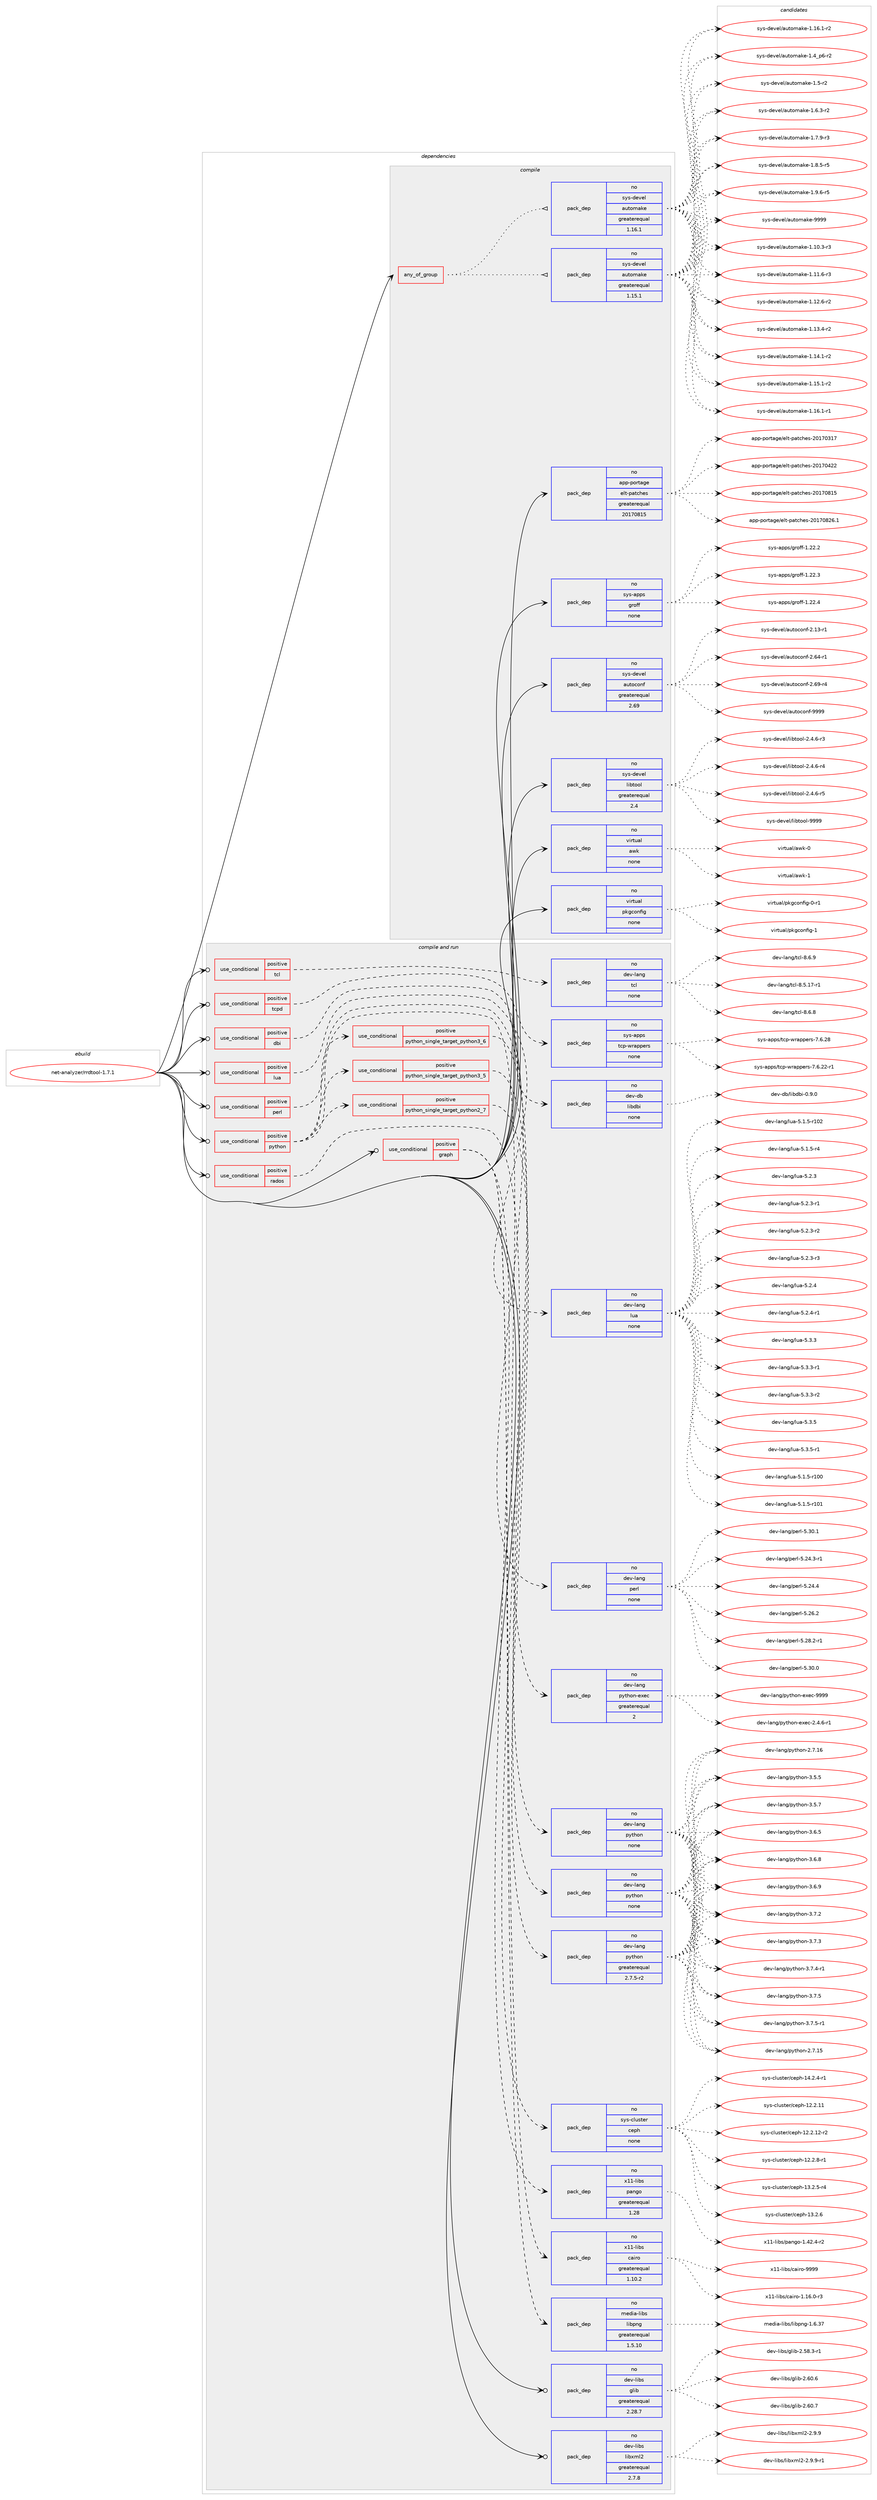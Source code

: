 digraph prolog {

# *************
# Graph options
# *************

newrank=true;
concentrate=true;
compound=true;
graph [rankdir=LR,fontname=Helvetica,fontsize=10,ranksep=1.5];#, ranksep=2.5, nodesep=0.2];
edge  [arrowhead=vee];
node  [fontname=Helvetica,fontsize=10];

# **********
# The ebuild
# **********

subgraph cluster_leftcol {
color=gray;
rank=same;
label=<<i>ebuild</i>>;
id [label="net-analyzer/rrdtool-1.7.1", color=red, width=4, href="../net-analyzer/rrdtool-1.7.1.svg"];
}

# ****************
# The dependencies
# ****************

subgraph cluster_midcol {
color=gray;
label=<<i>dependencies</i>>;
subgraph cluster_compile {
fillcolor="#eeeeee";
style=filled;
label=<<i>compile</i>>;
subgraph any13802 {
dependency815616 [label=<<TABLE BORDER="0" CELLBORDER="1" CELLSPACING="0" CELLPADDING="4"><TR><TD CELLPADDING="10">any_of_group</TD></TR></TABLE>>, shape=none, color=red];subgraph pack602924 {
dependency815617 [label=<<TABLE BORDER="0" CELLBORDER="1" CELLSPACING="0" CELLPADDING="4" WIDTH="220"><TR><TD ROWSPAN="6" CELLPADDING="30">pack_dep</TD></TR><TR><TD WIDTH="110">no</TD></TR><TR><TD>sys-devel</TD></TR><TR><TD>automake</TD></TR><TR><TD>greaterequal</TD></TR><TR><TD>1.16.1</TD></TR></TABLE>>, shape=none, color=blue];
}
dependency815616:e -> dependency815617:w [weight=20,style="dotted",arrowhead="oinv"];
subgraph pack602925 {
dependency815618 [label=<<TABLE BORDER="0" CELLBORDER="1" CELLSPACING="0" CELLPADDING="4" WIDTH="220"><TR><TD ROWSPAN="6" CELLPADDING="30">pack_dep</TD></TR><TR><TD WIDTH="110">no</TD></TR><TR><TD>sys-devel</TD></TR><TR><TD>automake</TD></TR><TR><TD>greaterequal</TD></TR><TR><TD>1.15.1</TD></TR></TABLE>>, shape=none, color=blue];
}
dependency815616:e -> dependency815618:w [weight=20,style="dotted",arrowhead="oinv"];
}
id:e -> dependency815616:w [weight=20,style="solid",arrowhead="vee"];
subgraph pack602926 {
dependency815619 [label=<<TABLE BORDER="0" CELLBORDER="1" CELLSPACING="0" CELLPADDING="4" WIDTH="220"><TR><TD ROWSPAN="6" CELLPADDING="30">pack_dep</TD></TR><TR><TD WIDTH="110">no</TD></TR><TR><TD>app-portage</TD></TR><TR><TD>elt-patches</TD></TR><TR><TD>greaterequal</TD></TR><TR><TD>20170815</TD></TR></TABLE>>, shape=none, color=blue];
}
id:e -> dependency815619:w [weight=20,style="solid",arrowhead="vee"];
subgraph pack602927 {
dependency815620 [label=<<TABLE BORDER="0" CELLBORDER="1" CELLSPACING="0" CELLPADDING="4" WIDTH="220"><TR><TD ROWSPAN="6" CELLPADDING="30">pack_dep</TD></TR><TR><TD WIDTH="110">no</TD></TR><TR><TD>sys-apps</TD></TR><TR><TD>groff</TD></TR><TR><TD>none</TD></TR><TR><TD></TD></TR></TABLE>>, shape=none, color=blue];
}
id:e -> dependency815620:w [weight=20,style="solid",arrowhead="vee"];
subgraph pack602928 {
dependency815621 [label=<<TABLE BORDER="0" CELLBORDER="1" CELLSPACING="0" CELLPADDING="4" WIDTH="220"><TR><TD ROWSPAN="6" CELLPADDING="30">pack_dep</TD></TR><TR><TD WIDTH="110">no</TD></TR><TR><TD>sys-devel</TD></TR><TR><TD>autoconf</TD></TR><TR><TD>greaterequal</TD></TR><TR><TD>2.69</TD></TR></TABLE>>, shape=none, color=blue];
}
id:e -> dependency815621:w [weight=20,style="solid",arrowhead="vee"];
subgraph pack602929 {
dependency815622 [label=<<TABLE BORDER="0" CELLBORDER="1" CELLSPACING="0" CELLPADDING="4" WIDTH="220"><TR><TD ROWSPAN="6" CELLPADDING="30">pack_dep</TD></TR><TR><TD WIDTH="110">no</TD></TR><TR><TD>sys-devel</TD></TR><TR><TD>libtool</TD></TR><TR><TD>greaterequal</TD></TR><TR><TD>2.4</TD></TR></TABLE>>, shape=none, color=blue];
}
id:e -> dependency815622:w [weight=20,style="solid",arrowhead="vee"];
subgraph pack602930 {
dependency815623 [label=<<TABLE BORDER="0" CELLBORDER="1" CELLSPACING="0" CELLPADDING="4" WIDTH="220"><TR><TD ROWSPAN="6" CELLPADDING="30">pack_dep</TD></TR><TR><TD WIDTH="110">no</TD></TR><TR><TD>virtual</TD></TR><TR><TD>awk</TD></TR><TR><TD>none</TD></TR><TR><TD></TD></TR></TABLE>>, shape=none, color=blue];
}
id:e -> dependency815623:w [weight=20,style="solid",arrowhead="vee"];
subgraph pack602931 {
dependency815624 [label=<<TABLE BORDER="0" CELLBORDER="1" CELLSPACING="0" CELLPADDING="4" WIDTH="220"><TR><TD ROWSPAN="6" CELLPADDING="30">pack_dep</TD></TR><TR><TD WIDTH="110">no</TD></TR><TR><TD>virtual</TD></TR><TR><TD>pkgconfig</TD></TR><TR><TD>none</TD></TR><TR><TD></TD></TR></TABLE>>, shape=none, color=blue];
}
id:e -> dependency815624:w [weight=20,style="solid",arrowhead="vee"];
}
subgraph cluster_compileandrun {
fillcolor="#eeeeee";
style=filled;
label=<<i>compile and run</i>>;
subgraph cond198440 {
dependency815625 [label=<<TABLE BORDER="0" CELLBORDER="1" CELLSPACING="0" CELLPADDING="4"><TR><TD ROWSPAN="3" CELLPADDING="10">use_conditional</TD></TR><TR><TD>positive</TD></TR><TR><TD>dbi</TD></TR></TABLE>>, shape=none, color=red];
subgraph pack602932 {
dependency815626 [label=<<TABLE BORDER="0" CELLBORDER="1" CELLSPACING="0" CELLPADDING="4" WIDTH="220"><TR><TD ROWSPAN="6" CELLPADDING="30">pack_dep</TD></TR><TR><TD WIDTH="110">no</TD></TR><TR><TD>dev-db</TD></TR><TR><TD>libdbi</TD></TR><TR><TD>none</TD></TR><TR><TD></TD></TR></TABLE>>, shape=none, color=blue];
}
dependency815625:e -> dependency815626:w [weight=20,style="dashed",arrowhead="vee"];
}
id:e -> dependency815625:w [weight=20,style="solid",arrowhead="odotvee"];
subgraph cond198441 {
dependency815627 [label=<<TABLE BORDER="0" CELLBORDER="1" CELLSPACING="0" CELLPADDING="4"><TR><TD ROWSPAN="3" CELLPADDING="10">use_conditional</TD></TR><TR><TD>positive</TD></TR><TR><TD>graph</TD></TR></TABLE>>, shape=none, color=red];
subgraph pack602933 {
dependency815628 [label=<<TABLE BORDER="0" CELLBORDER="1" CELLSPACING="0" CELLPADDING="4" WIDTH="220"><TR><TD ROWSPAN="6" CELLPADDING="30">pack_dep</TD></TR><TR><TD WIDTH="110">no</TD></TR><TR><TD>media-libs</TD></TR><TR><TD>libpng</TD></TR><TR><TD>greaterequal</TD></TR><TR><TD>1.5.10</TD></TR></TABLE>>, shape=none, color=blue];
}
dependency815627:e -> dependency815628:w [weight=20,style="dashed",arrowhead="vee"];
subgraph pack602934 {
dependency815629 [label=<<TABLE BORDER="0" CELLBORDER="1" CELLSPACING="0" CELLPADDING="4" WIDTH="220"><TR><TD ROWSPAN="6" CELLPADDING="30">pack_dep</TD></TR><TR><TD WIDTH="110">no</TD></TR><TR><TD>x11-libs</TD></TR><TR><TD>cairo</TD></TR><TR><TD>greaterequal</TD></TR><TR><TD>1.10.2</TD></TR></TABLE>>, shape=none, color=blue];
}
dependency815627:e -> dependency815629:w [weight=20,style="dashed",arrowhead="vee"];
subgraph pack602935 {
dependency815630 [label=<<TABLE BORDER="0" CELLBORDER="1" CELLSPACING="0" CELLPADDING="4" WIDTH="220"><TR><TD ROWSPAN="6" CELLPADDING="30">pack_dep</TD></TR><TR><TD WIDTH="110">no</TD></TR><TR><TD>x11-libs</TD></TR><TR><TD>pango</TD></TR><TR><TD>greaterequal</TD></TR><TR><TD>1.28</TD></TR></TABLE>>, shape=none, color=blue];
}
dependency815627:e -> dependency815630:w [weight=20,style="dashed",arrowhead="vee"];
}
id:e -> dependency815627:w [weight=20,style="solid",arrowhead="odotvee"];
subgraph cond198442 {
dependency815631 [label=<<TABLE BORDER="0" CELLBORDER="1" CELLSPACING="0" CELLPADDING="4"><TR><TD ROWSPAN="3" CELLPADDING="10">use_conditional</TD></TR><TR><TD>positive</TD></TR><TR><TD>lua</TD></TR></TABLE>>, shape=none, color=red];
subgraph pack602936 {
dependency815632 [label=<<TABLE BORDER="0" CELLBORDER="1" CELLSPACING="0" CELLPADDING="4" WIDTH="220"><TR><TD ROWSPAN="6" CELLPADDING="30">pack_dep</TD></TR><TR><TD WIDTH="110">no</TD></TR><TR><TD>dev-lang</TD></TR><TR><TD>lua</TD></TR><TR><TD>none</TD></TR><TR><TD></TD></TR></TABLE>>, shape=none, color=blue];
}
dependency815631:e -> dependency815632:w [weight=20,style="dashed",arrowhead="vee"];
}
id:e -> dependency815631:w [weight=20,style="solid",arrowhead="odotvee"];
subgraph cond198443 {
dependency815633 [label=<<TABLE BORDER="0" CELLBORDER="1" CELLSPACING="0" CELLPADDING="4"><TR><TD ROWSPAN="3" CELLPADDING="10">use_conditional</TD></TR><TR><TD>positive</TD></TR><TR><TD>perl</TD></TR></TABLE>>, shape=none, color=red];
subgraph pack602937 {
dependency815634 [label=<<TABLE BORDER="0" CELLBORDER="1" CELLSPACING="0" CELLPADDING="4" WIDTH="220"><TR><TD ROWSPAN="6" CELLPADDING="30">pack_dep</TD></TR><TR><TD WIDTH="110">no</TD></TR><TR><TD>dev-lang</TD></TR><TR><TD>perl</TD></TR><TR><TD>none</TD></TR><TR><TD></TD></TR></TABLE>>, shape=none, color=blue];
}
dependency815633:e -> dependency815634:w [weight=20,style="dashed",arrowhead="vee"];
}
id:e -> dependency815633:w [weight=20,style="solid",arrowhead="odotvee"];
subgraph cond198444 {
dependency815635 [label=<<TABLE BORDER="0" CELLBORDER="1" CELLSPACING="0" CELLPADDING="4"><TR><TD ROWSPAN="3" CELLPADDING="10">use_conditional</TD></TR><TR><TD>positive</TD></TR><TR><TD>python</TD></TR></TABLE>>, shape=none, color=red];
subgraph cond198445 {
dependency815636 [label=<<TABLE BORDER="0" CELLBORDER="1" CELLSPACING="0" CELLPADDING="4"><TR><TD ROWSPAN="3" CELLPADDING="10">use_conditional</TD></TR><TR><TD>positive</TD></TR><TR><TD>python_single_target_python2_7</TD></TR></TABLE>>, shape=none, color=red];
subgraph pack602938 {
dependency815637 [label=<<TABLE BORDER="0" CELLBORDER="1" CELLSPACING="0" CELLPADDING="4" WIDTH="220"><TR><TD ROWSPAN="6" CELLPADDING="30">pack_dep</TD></TR><TR><TD WIDTH="110">no</TD></TR><TR><TD>dev-lang</TD></TR><TR><TD>python</TD></TR><TR><TD>greaterequal</TD></TR><TR><TD>2.7.5-r2</TD></TR></TABLE>>, shape=none, color=blue];
}
dependency815636:e -> dependency815637:w [weight=20,style="dashed",arrowhead="vee"];
}
dependency815635:e -> dependency815636:w [weight=20,style="dashed",arrowhead="vee"];
subgraph cond198446 {
dependency815638 [label=<<TABLE BORDER="0" CELLBORDER="1" CELLSPACING="0" CELLPADDING="4"><TR><TD ROWSPAN="3" CELLPADDING="10">use_conditional</TD></TR><TR><TD>positive</TD></TR><TR><TD>python_single_target_python3_5</TD></TR></TABLE>>, shape=none, color=red];
subgraph pack602939 {
dependency815639 [label=<<TABLE BORDER="0" CELLBORDER="1" CELLSPACING="0" CELLPADDING="4" WIDTH="220"><TR><TD ROWSPAN="6" CELLPADDING="30">pack_dep</TD></TR><TR><TD WIDTH="110">no</TD></TR><TR><TD>dev-lang</TD></TR><TR><TD>python</TD></TR><TR><TD>none</TD></TR><TR><TD></TD></TR></TABLE>>, shape=none, color=blue];
}
dependency815638:e -> dependency815639:w [weight=20,style="dashed",arrowhead="vee"];
}
dependency815635:e -> dependency815638:w [weight=20,style="dashed",arrowhead="vee"];
subgraph cond198447 {
dependency815640 [label=<<TABLE BORDER="0" CELLBORDER="1" CELLSPACING="0" CELLPADDING="4"><TR><TD ROWSPAN="3" CELLPADDING="10">use_conditional</TD></TR><TR><TD>positive</TD></TR><TR><TD>python_single_target_python3_6</TD></TR></TABLE>>, shape=none, color=red];
subgraph pack602940 {
dependency815641 [label=<<TABLE BORDER="0" CELLBORDER="1" CELLSPACING="0" CELLPADDING="4" WIDTH="220"><TR><TD ROWSPAN="6" CELLPADDING="30">pack_dep</TD></TR><TR><TD WIDTH="110">no</TD></TR><TR><TD>dev-lang</TD></TR><TR><TD>python</TD></TR><TR><TD>none</TD></TR><TR><TD></TD></TR></TABLE>>, shape=none, color=blue];
}
dependency815640:e -> dependency815641:w [weight=20,style="dashed",arrowhead="vee"];
}
dependency815635:e -> dependency815640:w [weight=20,style="dashed",arrowhead="vee"];
subgraph pack602941 {
dependency815642 [label=<<TABLE BORDER="0" CELLBORDER="1" CELLSPACING="0" CELLPADDING="4" WIDTH="220"><TR><TD ROWSPAN="6" CELLPADDING="30">pack_dep</TD></TR><TR><TD WIDTH="110">no</TD></TR><TR><TD>dev-lang</TD></TR><TR><TD>python-exec</TD></TR><TR><TD>greaterequal</TD></TR><TR><TD>2</TD></TR></TABLE>>, shape=none, color=blue];
}
dependency815635:e -> dependency815642:w [weight=20,style="dashed",arrowhead="vee"];
}
id:e -> dependency815635:w [weight=20,style="solid",arrowhead="odotvee"];
subgraph cond198448 {
dependency815643 [label=<<TABLE BORDER="0" CELLBORDER="1" CELLSPACING="0" CELLPADDING="4"><TR><TD ROWSPAN="3" CELLPADDING="10">use_conditional</TD></TR><TR><TD>positive</TD></TR><TR><TD>rados</TD></TR></TABLE>>, shape=none, color=red];
subgraph pack602942 {
dependency815644 [label=<<TABLE BORDER="0" CELLBORDER="1" CELLSPACING="0" CELLPADDING="4" WIDTH="220"><TR><TD ROWSPAN="6" CELLPADDING="30">pack_dep</TD></TR><TR><TD WIDTH="110">no</TD></TR><TR><TD>sys-cluster</TD></TR><TR><TD>ceph</TD></TR><TR><TD>none</TD></TR><TR><TD></TD></TR></TABLE>>, shape=none, color=blue];
}
dependency815643:e -> dependency815644:w [weight=20,style="dashed",arrowhead="vee"];
}
id:e -> dependency815643:w [weight=20,style="solid",arrowhead="odotvee"];
subgraph cond198449 {
dependency815645 [label=<<TABLE BORDER="0" CELLBORDER="1" CELLSPACING="0" CELLPADDING="4"><TR><TD ROWSPAN="3" CELLPADDING="10">use_conditional</TD></TR><TR><TD>positive</TD></TR><TR><TD>tcl</TD></TR></TABLE>>, shape=none, color=red];
subgraph pack602943 {
dependency815646 [label=<<TABLE BORDER="0" CELLBORDER="1" CELLSPACING="0" CELLPADDING="4" WIDTH="220"><TR><TD ROWSPAN="6" CELLPADDING="30">pack_dep</TD></TR><TR><TD WIDTH="110">no</TD></TR><TR><TD>dev-lang</TD></TR><TR><TD>tcl</TD></TR><TR><TD>none</TD></TR><TR><TD></TD></TR></TABLE>>, shape=none, color=blue];
}
dependency815645:e -> dependency815646:w [weight=20,style="dashed",arrowhead="vee"];
}
id:e -> dependency815645:w [weight=20,style="solid",arrowhead="odotvee"];
subgraph cond198450 {
dependency815647 [label=<<TABLE BORDER="0" CELLBORDER="1" CELLSPACING="0" CELLPADDING="4"><TR><TD ROWSPAN="3" CELLPADDING="10">use_conditional</TD></TR><TR><TD>positive</TD></TR><TR><TD>tcpd</TD></TR></TABLE>>, shape=none, color=red];
subgraph pack602944 {
dependency815648 [label=<<TABLE BORDER="0" CELLBORDER="1" CELLSPACING="0" CELLPADDING="4" WIDTH="220"><TR><TD ROWSPAN="6" CELLPADDING="30">pack_dep</TD></TR><TR><TD WIDTH="110">no</TD></TR><TR><TD>sys-apps</TD></TR><TR><TD>tcp-wrappers</TD></TR><TR><TD>none</TD></TR><TR><TD></TD></TR></TABLE>>, shape=none, color=blue];
}
dependency815647:e -> dependency815648:w [weight=20,style="dashed",arrowhead="vee"];
}
id:e -> dependency815647:w [weight=20,style="solid",arrowhead="odotvee"];
subgraph pack602945 {
dependency815649 [label=<<TABLE BORDER="0" CELLBORDER="1" CELLSPACING="0" CELLPADDING="4" WIDTH="220"><TR><TD ROWSPAN="6" CELLPADDING="30">pack_dep</TD></TR><TR><TD WIDTH="110">no</TD></TR><TR><TD>dev-libs</TD></TR><TR><TD>glib</TD></TR><TR><TD>greaterequal</TD></TR><TR><TD>2.28.7</TD></TR></TABLE>>, shape=none, color=blue];
}
id:e -> dependency815649:w [weight=20,style="solid",arrowhead="odotvee"];
subgraph pack602946 {
dependency815650 [label=<<TABLE BORDER="0" CELLBORDER="1" CELLSPACING="0" CELLPADDING="4" WIDTH="220"><TR><TD ROWSPAN="6" CELLPADDING="30">pack_dep</TD></TR><TR><TD WIDTH="110">no</TD></TR><TR><TD>dev-libs</TD></TR><TR><TD>libxml2</TD></TR><TR><TD>greaterequal</TD></TR><TR><TD>2.7.8</TD></TR></TABLE>>, shape=none, color=blue];
}
id:e -> dependency815650:w [weight=20,style="solid",arrowhead="odotvee"];
}
subgraph cluster_run {
fillcolor="#eeeeee";
style=filled;
label=<<i>run</i>>;
}
}

# **************
# The candidates
# **************

subgraph cluster_choices {
rank=same;
color=gray;
label=<<i>candidates</i>>;

subgraph choice602924 {
color=black;
nodesep=1;
choice11512111545100101118101108479711711611110997107101454946494846514511451 [label="sys-devel/automake-1.10.3-r3", color=red, width=4,href="../sys-devel/automake-1.10.3-r3.svg"];
choice11512111545100101118101108479711711611110997107101454946494946544511451 [label="sys-devel/automake-1.11.6-r3", color=red, width=4,href="../sys-devel/automake-1.11.6-r3.svg"];
choice11512111545100101118101108479711711611110997107101454946495046544511450 [label="sys-devel/automake-1.12.6-r2", color=red, width=4,href="../sys-devel/automake-1.12.6-r2.svg"];
choice11512111545100101118101108479711711611110997107101454946495146524511450 [label="sys-devel/automake-1.13.4-r2", color=red, width=4,href="../sys-devel/automake-1.13.4-r2.svg"];
choice11512111545100101118101108479711711611110997107101454946495246494511450 [label="sys-devel/automake-1.14.1-r2", color=red, width=4,href="../sys-devel/automake-1.14.1-r2.svg"];
choice11512111545100101118101108479711711611110997107101454946495346494511450 [label="sys-devel/automake-1.15.1-r2", color=red, width=4,href="../sys-devel/automake-1.15.1-r2.svg"];
choice11512111545100101118101108479711711611110997107101454946495446494511449 [label="sys-devel/automake-1.16.1-r1", color=red, width=4,href="../sys-devel/automake-1.16.1-r1.svg"];
choice11512111545100101118101108479711711611110997107101454946495446494511450 [label="sys-devel/automake-1.16.1-r2", color=red, width=4,href="../sys-devel/automake-1.16.1-r2.svg"];
choice115121115451001011181011084797117116111109971071014549465295112544511450 [label="sys-devel/automake-1.4_p6-r2", color=red, width=4,href="../sys-devel/automake-1.4_p6-r2.svg"];
choice11512111545100101118101108479711711611110997107101454946534511450 [label="sys-devel/automake-1.5-r2", color=red, width=4,href="../sys-devel/automake-1.5-r2.svg"];
choice115121115451001011181011084797117116111109971071014549465446514511450 [label="sys-devel/automake-1.6.3-r2", color=red, width=4,href="../sys-devel/automake-1.6.3-r2.svg"];
choice115121115451001011181011084797117116111109971071014549465546574511451 [label="sys-devel/automake-1.7.9-r3", color=red, width=4,href="../sys-devel/automake-1.7.9-r3.svg"];
choice115121115451001011181011084797117116111109971071014549465646534511453 [label="sys-devel/automake-1.8.5-r5", color=red, width=4,href="../sys-devel/automake-1.8.5-r5.svg"];
choice115121115451001011181011084797117116111109971071014549465746544511453 [label="sys-devel/automake-1.9.6-r5", color=red, width=4,href="../sys-devel/automake-1.9.6-r5.svg"];
choice115121115451001011181011084797117116111109971071014557575757 [label="sys-devel/automake-9999", color=red, width=4,href="../sys-devel/automake-9999.svg"];
dependency815617:e -> choice11512111545100101118101108479711711611110997107101454946494846514511451:w [style=dotted,weight="100"];
dependency815617:e -> choice11512111545100101118101108479711711611110997107101454946494946544511451:w [style=dotted,weight="100"];
dependency815617:e -> choice11512111545100101118101108479711711611110997107101454946495046544511450:w [style=dotted,weight="100"];
dependency815617:e -> choice11512111545100101118101108479711711611110997107101454946495146524511450:w [style=dotted,weight="100"];
dependency815617:e -> choice11512111545100101118101108479711711611110997107101454946495246494511450:w [style=dotted,weight="100"];
dependency815617:e -> choice11512111545100101118101108479711711611110997107101454946495346494511450:w [style=dotted,weight="100"];
dependency815617:e -> choice11512111545100101118101108479711711611110997107101454946495446494511449:w [style=dotted,weight="100"];
dependency815617:e -> choice11512111545100101118101108479711711611110997107101454946495446494511450:w [style=dotted,weight="100"];
dependency815617:e -> choice115121115451001011181011084797117116111109971071014549465295112544511450:w [style=dotted,weight="100"];
dependency815617:e -> choice11512111545100101118101108479711711611110997107101454946534511450:w [style=dotted,weight="100"];
dependency815617:e -> choice115121115451001011181011084797117116111109971071014549465446514511450:w [style=dotted,weight="100"];
dependency815617:e -> choice115121115451001011181011084797117116111109971071014549465546574511451:w [style=dotted,weight="100"];
dependency815617:e -> choice115121115451001011181011084797117116111109971071014549465646534511453:w [style=dotted,weight="100"];
dependency815617:e -> choice115121115451001011181011084797117116111109971071014549465746544511453:w [style=dotted,weight="100"];
dependency815617:e -> choice115121115451001011181011084797117116111109971071014557575757:w [style=dotted,weight="100"];
}
subgraph choice602925 {
color=black;
nodesep=1;
choice11512111545100101118101108479711711611110997107101454946494846514511451 [label="sys-devel/automake-1.10.3-r3", color=red, width=4,href="../sys-devel/automake-1.10.3-r3.svg"];
choice11512111545100101118101108479711711611110997107101454946494946544511451 [label="sys-devel/automake-1.11.6-r3", color=red, width=4,href="../sys-devel/automake-1.11.6-r3.svg"];
choice11512111545100101118101108479711711611110997107101454946495046544511450 [label="sys-devel/automake-1.12.6-r2", color=red, width=4,href="../sys-devel/automake-1.12.6-r2.svg"];
choice11512111545100101118101108479711711611110997107101454946495146524511450 [label="sys-devel/automake-1.13.4-r2", color=red, width=4,href="../sys-devel/automake-1.13.4-r2.svg"];
choice11512111545100101118101108479711711611110997107101454946495246494511450 [label="sys-devel/automake-1.14.1-r2", color=red, width=4,href="../sys-devel/automake-1.14.1-r2.svg"];
choice11512111545100101118101108479711711611110997107101454946495346494511450 [label="sys-devel/automake-1.15.1-r2", color=red, width=4,href="../sys-devel/automake-1.15.1-r2.svg"];
choice11512111545100101118101108479711711611110997107101454946495446494511449 [label="sys-devel/automake-1.16.1-r1", color=red, width=4,href="../sys-devel/automake-1.16.1-r1.svg"];
choice11512111545100101118101108479711711611110997107101454946495446494511450 [label="sys-devel/automake-1.16.1-r2", color=red, width=4,href="../sys-devel/automake-1.16.1-r2.svg"];
choice115121115451001011181011084797117116111109971071014549465295112544511450 [label="sys-devel/automake-1.4_p6-r2", color=red, width=4,href="../sys-devel/automake-1.4_p6-r2.svg"];
choice11512111545100101118101108479711711611110997107101454946534511450 [label="sys-devel/automake-1.5-r2", color=red, width=4,href="../sys-devel/automake-1.5-r2.svg"];
choice115121115451001011181011084797117116111109971071014549465446514511450 [label="sys-devel/automake-1.6.3-r2", color=red, width=4,href="../sys-devel/automake-1.6.3-r2.svg"];
choice115121115451001011181011084797117116111109971071014549465546574511451 [label="sys-devel/automake-1.7.9-r3", color=red, width=4,href="../sys-devel/automake-1.7.9-r3.svg"];
choice115121115451001011181011084797117116111109971071014549465646534511453 [label="sys-devel/automake-1.8.5-r5", color=red, width=4,href="../sys-devel/automake-1.8.5-r5.svg"];
choice115121115451001011181011084797117116111109971071014549465746544511453 [label="sys-devel/automake-1.9.6-r5", color=red, width=4,href="../sys-devel/automake-1.9.6-r5.svg"];
choice115121115451001011181011084797117116111109971071014557575757 [label="sys-devel/automake-9999", color=red, width=4,href="../sys-devel/automake-9999.svg"];
dependency815618:e -> choice11512111545100101118101108479711711611110997107101454946494846514511451:w [style=dotted,weight="100"];
dependency815618:e -> choice11512111545100101118101108479711711611110997107101454946494946544511451:w [style=dotted,weight="100"];
dependency815618:e -> choice11512111545100101118101108479711711611110997107101454946495046544511450:w [style=dotted,weight="100"];
dependency815618:e -> choice11512111545100101118101108479711711611110997107101454946495146524511450:w [style=dotted,weight="100"];
dependency815618:e -> choice11512111545100101118101108479711711611110997107101454946495246494511450:w [style=dotted,weight="100"];
dependency815618:e -> choice11512111545100101118101108479711711611110997107101454946495346494511450:w [style=dotted,weight="100"];
dependency815618:e -> choice11512111545100101118101108479711711611110997107101454946495446494511449:w [style=dotted,weight="100"];
dependency815618:e -> choice11512111545100101118101108479711711611110997107101454946495446494511450:w [style=dotted,weight="100"];
dependency815618:e -> choice115121115451001011181011084797117116111109971071014549465295112544511450:w [style=dotted,weight="100"];
dependency815618:e -> choice11512111545100101118101108479711711611110997107101454946534511450:w [style=dotted,weight="100"];
dependency815618:e -> choice115121115451001011181011084797117116111109971071014549465446514511450:w [style=dotted,weight="100"];
dependency815618:e -> choice115121115451001011181011084797117116111109971071014549465546574511451:w [style=dotted,weight="100"];
dependency815618:e -> choice115121115451001011181011084797117116111109971071014549465646534511453:w [style=dotted,weight="100"];
dependency815618:e -> choice115121115451001011181011084797117116111109971071014549465746544511453:w [style=dotted,weight="100"];
dependency815618:e -> choice115121115451001011181011084797117116111109971071014557575757:w [style=dotted,weight="100"];
}
subgraph choice602926 {
color=black;
nodesep=1;
choice97112112451121111141169710310147101108116451129711699104101115455048495548514955 [label="app-portage/elt-patches-20170317", color=red, width=4,href="../app-portage/elt-patches-20170317.svg"];
choice97112112451121111141169710310147101108116451129711699104101115455048495548525050 [label="app-portage/elt-patches-20170422", color=red, width=4,href="../app-portage/elt-patches-20170422.svg"];
choice97112112451121111141169710310147101108116451129711699104101115455048495548564953 [label="app-portage/elt-patches-20170815", color=red, width=4,href="../app-portage/elt-patches-20170815.svg"];
choice971121124511211111411697103101471011081164511297116991041011154550484955485650544649 [label="app-portage/elt-patches-20170826.1", color=red, width=4,href="../app-portage/elt-patches-20170826.1.svg"];
dependency815619:e -> choice97112112451121111141169710310147101108116451129711699104101115455048495548514955:w [style=dotted,weight="100"];
dependency815619:e -> choice97112112451121111141169710310147101108116451129711699104101115455048495548525050:w [style=dotted,weight="100"];
dependency815619:e -> choice97112112451121111141169710310147101108116451129711699104101115455048495548564953:w [style=dotted,weight="100"];
dependency815619:e -> choice971121124511211111411697103101471011081164511297116991041011154550484955485650544649:w [style=dotted,weight="100"];
}
subgraph choice602927 {
color=black;
nodesep=1;
choice11512111545971121121154710311411110210245494650504650 [label="sys-apps/groff-1.22.2", color=red, width=4,href="../sys-apps/groff-1.22.2.svg"];
choice11512111545971121121154710311411110210245494650504651 [label="sys-apps/groff-1.22.3", color=red, width=4,href="../sys-apps/groff-1.22.3.svg"];
choice11512111545971121121154710311411110210245494650504652 [label="sys-apps/groff-1.22.4", color=red, width=4,href="../sys-apps/groff-1.22.4.svg"];
dependency815620:e -> choice11512111545971121121154710311411110210245494650504650:w [style=dotted,weight="100"];
dependency815620:e -> choice11512111545971121121154710311411110210245494650504651:w [style=dotted,weight="100"];
dependency815620:e -> choice11512111545971121121154710311411110210245494650504652:w [style=dotted,weight="100"];
}
subgraph choice602928 {
color=black;
nodesep=1;
choice1151211154510010111810110847971171161119911111010245504649514511449 [label="sys-devel/autoconf-2.13-r1", color=red, width=4,href="../sys-devel/autoconf-2.13-r1.svg"];
choice1151211154510010111810110847971171161119911111010245504654524511449 [label="sys-devel/autoconf-2.64-r1", color=red, width=4,href="../sys-devel/autoconf-2.64-r1.svg"];
choice1151211154510010111810110847971171161119911111010245504654574511452 [label="sys-devel/autoconf-2.69-r4", color=red, width=4,href="../sys-devel/autoconf-2.69-r4.svg"];
choice115121115451001011181011084797117116111991111101024557575757 [label="sys-devel/autoconf-9999", color=red, width=4,href="../sys-devel/autoconf-9999.svg"];
dependency815621:e -> choice1151211154510010111810110847971171161119911111010245504649514511449:w [style=dotted,weight="100"];
dependency815621:e -> choice1151211154510010111810110847971171161119911111010245504654524511449:w [style=dotted,weight="100"];
dependency815621:e -> choice1151211154510010111810110847971171161119911111010245504654574511452:w [style=dotted,weight="100"];
dependency815621:e -> choice115121115451001011181011084797117116111991111101024557575757:w [style=dotted,weight="100"];
}
subgraph choice602929 {
color=black;
nodesep=1;
choice1151211154510010111810110847108105981161111111084550465246544511451 [label="sys-devel/libtool-2.4.6-r3", color=red, width=4,href="../sys-devel/libtool-2.4.6-r3.svg"];
choice1151211154510010111810110847108105981161111111084550465246544511452 [label="sys-devel/libtool-2.4.6-r4", color=red, width=4,href="../sys-devel/libtool-2.4.6-r4.svg"];
choice1151211154510010111810110847108105981161111111084550465246544511453 [label="sys-devel/libtool-2.4.6-r5", color=red, width=4,href="../sys-devel/libtool-2.4.6-r5.svg"];
choice1151211154510010111810110847108105981161111111084557575757 [label="sys-devel/libtool-9999", color=red, width=4,href="../sys-devel/libtool-9999.svg"];
dependency815622:e -> choice1151211154510010111810110847108105981161111111084550465246544511451:w [style=dotted,weight="100"];
dependency815622:e -> choice1151211154510010111810110847108105981161111111084550465246544511452:w [style=dotted,weight="100"];
dependency815622:e -> choice1151211154510010111810110847108105981161111111084550465246544511453:w [style=dotted,weight="100"];
dependency815622:e -> choice1151211154510010111810110847108105981161111111084557575757:w [style=dotted,weight="100"];
}
subgraph choice602930 {
color=black;
nodesep=1;
choice1181051141161179710847971191074548 [label="virtual/awk-0", color=red, width=4,href="../virtual/awk-0.svg"];
choice1181051141161179710847971191074549 [label="virtual/awk-1", color=red, width=4,href="../virtual/awk-1.svg"];
dependency815623:e -> choice1181051141161179710847971191074548:w [style=dotted,weight="100"];
dependency815623:e -> choice1181051141161179710847971191074549:w [style=dotted,weight="100"];
}
subgraph choice602931 {
color=black;
nodesep=1;
choice11810511411611797108471121071039911111010210510345484511449 [label="virtual/pkgconfig-0-r1", color=red, width=4,href="../virtual/pkgconfig-0-r1.svg"];
choice1181051141161179710847112107103991111101021051034549 [label="virtual/pkgconfig-1", color=red, width=4,href="../virtual/pkgconfig-1.svg"];
dependency815624:e -> choice11810511411611797108471121071039911111010210510345484511449:w [style=dotted,weight="100"];
dependency815624:e -> choice1181051141161179710847112107103991111101021051034549:w [style=dotted,weight="100"];
}
subgraph choice602932 {
color=black;
nodesep=1;
choice1001011184510098471081059810098105454846574648 [label="dev-db/libdbi-0.9.0", color=red, width=4,href="../dev-db/libdbi-0.9.0.svg"];
dependency815626:e -> choice1001011184510098471081059810098105454846574648:w [style=dotted,weight="100"];
}
subgraph choice602933 {
color=black;
nodesep=1;
choice109101100105974510810598115471081059811211010345494654465155 [label="media-libs/libpng-1.6.37", color=red, width=4,href="../media-libs/libpng-1.6.37.svg"];
dependency815628:e -> choice109101100105974510810598115471081059811211010345494654465155:w [style=dotted,weight="100"];
}
subgraph choice602934 {
color=black;
nodesep=1;
choice12049494510810598115479997105114111454946495446484511451 [label="x11-libs/cairo-1.16.0-r3", color=red, width=4,href="../x11-libs/cairo-1.16.0-r3.svg"];
choice120494945108105981154799971051141114557575757 [label="x11-libs/cairo-9999", color=red, width=4,href="../x11-libs/cairo-9999.svg"];
dependency815629:e -> choice12049494510810598115479997105114111454946495446484511451:w [style=dotted,weight="100"];
dependency815629:e -> choice120494945108105981154799971051141114557575757:w [style=dotted,weight="100"];
}
subgraph choice602935 {
color=black;
nodesep=1;
choice120494945108105981154711297110103111454946525046524511450 [label="x11-libs/pango-1.42.4-r2", color=red, width=4,href="../x11-libs/pango-1.42.4-r2.svg"];
dependency815630:e -> choice120494945108105981154711297110103111454946525046524511450:w [style=dotted,weight="100"];
}
subgraph choice602936 {
color=black;
nodesep=1;
choice1001011184510897110103471081179745534649465345114494848 [label="dev-lang/lua-5.1.5-r100", color=red, width=4,href="../dev-lang/lua-5.1.5-r100.svg"];
choice1001011184510897110103471081179745534649465345114494849 [label="dev-lang/lua-5.1.5-r101", color=red, width=4,href="../dev-lang/lua-5.1.5-r101.svg"];
choice1001011184510897110103471081179745534649465345114494850 [label="dev-lang/lua-5.1.5-r102", color=red, width=4,href="../dev-lang/lua-5.1.5-r102.svg"];
choice100101118451089711010347108117974553464946534511452 [label="dev-lang/lua-5.1.5-r4", color=red, width=4,href="../dev-lang/lua-5.1.5-r4.svg"];
choice10010111845108971101034710811797455346504651 [label="dev-lang/lua-5.2.3", color=red, width=4,href="../dev-lang/lua-5.2.3.svg"];
choice100101118451089711010347108117974553465046514511449 [label="dev-lang/lua-5.2.3-r1", color=red, width=4,href="../dev-lang/lua-5.2.3-r1.svg"];
choice100101118451089711010347108117974553465046514511450 [label="dev-lang/lua-5.2.3-r2", color=red, width=4,href="../dev-lang/lua-5.2.3-r2.svg"];
choice100101118451089711010347108117974553465046514511451 [label="dev-lang/lua-5.2.3-r3", color=red, width=4,href="../dev-lang/lua-5.2.3-r3.svg"];
choice10010111845108971101034710811797455346504652 [label="dev-lang/lua-5.2.4", color=red, width=4,href="../dev-lang/lua-5.2.4.svg"];
choice100101118451089711010347108117974553465046524511449 [label="dev-lang/lua-5.2.4-r1", color=red, width=4,href="../dev-lang/lua-5.2.4-r1.svg"];
choice10010111845108971101034710811797455346514651 [label="dev-lang/lua-5.3.3", color=red, width=4,href="../dev-lang/lua-5.3.3.svg"];
choice100101118451089711010347108117974553465146514511449 [label="dev-lang/lua-5.3.3-r1", color=red, width=4,href="../dev-lang/lua-5.3.3-r1.svg"];
choice100101118451089711010347108117974553465146514511450 [label="dev-lang/lua-5.3.3-r2", color=red, width=4,href="../dev-lang/lua-5.3.3-r2.svg"];
choice10010111845108971101034710811797455346514653 [label="dev-lang/lua-5.3.5", color=red, width=4,href="../dev-lang/lua-5.3.5.svg"];
choice100101118451089711010347108117974553465146534511449 [label="dev-lang/lua-5.3.5-r1", color=red, width=4,href="../dev-lang/lua-5.3.5-r1.svg"];
dependency815632:e -> choice1001011184510897110103471081179745534649465345114494848:w [style=dotted,weight="100"];
dependency815632:e -> choice1001011184510897110103471081179745534649465345114494849:w [style=dotted,weight="100"];
dependency815632:e -> choice1001011184510897110103471081179745534649465345114494850:w [style=dotted,weight="100"];
dependency815632:e -> choice100101118451089711010347108117974553464946534511452:w [style=dotted,weight="100"];
dependency815632:e -> choice10010111845108971101034710811797455346504651:w [style=dotted,weight="100"];
dependency815632:e -> choice100101118451089711010347108117974553465046514511449:w [style=dotted,weight="100"];
dependency815632:e -> choice100101118451089711010347108117974553465046514511450:w [style=dotted,weight="100"];
dependency815632:e -> choice100101118451089711010347108117974553465046514511451:w [style=dotted,weight="100"];
dependency815632:e -> choice10010111845108971101034710811797455346504652:w [style=dotted,weight="100"];
dependency815632:e -> choice100101118451089711010347108117974553465046524511449:w [style=dotted,weight="100"];
dependency815632:e -> choice10010111845108971101034710811797455346514651:w [style=dotted,weight="100"];
dependency815632:e -> choice100101118451089711010347108117974553465146514511449:w [style=dotted,weight="100"];
dependency815632:e -> choice100101118451089711010347108117974553465146514511450:w [style=dotted,weight="100"];
dependency815632:e -> choice10010111845108971101034710811797455346514653:w [style=dotted,weight="100"];
dependency815632:e -> choice100101118451089711010347108117974553465146534511449:w [style=dotted,weight="100"];
}
subgraph choice602937 {
color=black;
nodesep=1;
choice100101118451089711010347112101114108455346505246514511449 [label="dev-lang/perl-5.24.3-r1", color=red, width=4,href="../dev-lang/perl-5.24.3-r1.svg"];
choice10010111845108971101034711210111410845534650524652 [label="dev-lang/perl-5.24.4", color=red, width=4,href="../dev-lang/perl-5.24.4.svg"];
choice10010111845108971101034711210111410845534650544650 [label="dev-lang/perl-5.26.2", color=red, width=4,href="../dev-lang/perl-5.26.2.svg"];
choice100101118451089711010347112101114108455346505646504511449 [label="dev-lang/perl-5.28.2-r1", color=red, width=4,href="../dev-lang/perl-5.28.2-r1.svg"];
choice10010111845108971101034711210111410845534651484648 [label="dev-lang/perl-5.30.0", color=red, width=4,href="../dev-lang/perl-5.30.0.svg"];
choice10010111845108971101034711210111410845534651484649 [label="dev-lang/perl-5.30.1", color=red, width=4,href="../dev-lang/perl-5.30.1.svg"];
dependency815634:e -> choice100101118451089711010347112101114108455346505246514511449:w [style=dotted,weight="100"];
dependency815634:e -> choice10010111845108971101034711210111410845534650524652:w [style=dotted,weight="100"];
dependency815634:e -> choice10010111845108971101034711210111410845534650544650:w [style=dotted,weight="100"];
dependency815634:e -> choice100101118451089711010347112101114108455346505646504511449:w [style=dotted,weight="100"];
dependency815634:e -> choice10010111845108971101034711210111410845534651484648:w [style=dotted,weight="100"];
dependency815634:e -> choice10010111845108971101034711210111410845534651484649:w [style=dotted,weight="100"];
}
subgraph choice602938 {
color=black;
nodesep=1;
choice10010111845108971101034711212111610411111045504655464953 [label="dev-lang/python-2.7.15", color=red, width=4,href="../dev-lang/python-2.7.15.svg"];
choice10010111845108971101034711212111610411111045504655464954 [label="dev-lang/python-2.7.16", color=red, width=4,href="../dev-lang/python-2.7.16.svg"];
choice100101118451089711010347112121116104111110455146534653 [label="dev-lang/python-3.5.5", color=red, width=4,href="../dev-lang/python-3.5.5.svg"];
choice100101118451089711010347112121116104111110455146534655 [label="dev-lang/python-3.5.7", color=red, width=4,href="../dev-lang/python-3.5.7.svg"];
choice100101118451089711010347112121116104111110455146544653 [label="dev-lang/python-3.6.5", color=red, width=4,href="../dev-lang/python-3.6.5.svg"];
choice100101118451089711010347112121116104111110455146544656 [label="dev-lang/python-3.6.8", color=red, width=4,href="../dev-lang/python-3.6.8.svg"];
choice100101118451089711010347112121116104111110455146544657 [label="dev-lang/python-3.6.9", color=red, width=4,href="../dev-lang/python-3.6.9.svg"];
choice100101118451089711010347112121116104111110455146554650 [label="dev-lang/python-3.7.2", color=red, width=4,href="../dev-lang/python-3.7.2.svg"];
choice100101118451089711010347112121116104111110455146554651 [label="dev-lang/python-3.7.3", color=red, width=4,href="../dev-lang/python-3.7.3.svg"];
choice1001011184510897110103471121211161041111104551465546524511449 [label="dev-lang/python-3.7.4-r1", color=red, width=4,href="../dev-lang/python-3.7.4-r1.svg"];
choice100101118451089711010347112121116104111110455146554653 [label="dev-lang/python-3.7.5", color=red, width=4,href="../dev-lang/python-3.7.5.svg"];
choice1001011184510897110103471121211161041111104551465546534511449 [label="dev-lang/python-3.7.5-r1", color=red, width=4,href="../dev-lang/python-3.7.5-r1.svg"];
dependency815637:e -> choice10010111845108971101034711212111610411111045504655464953:w [style=dotted,weight="100"];
dependency815637:e -> choice10010111845108971101034711212111610411111045504655464954:w [style=dotted,weight="100"];
dependency815637:e -> choice100101118451089711010347112121116104111110455146534653:w [style=dotted,weight="100"];
dependency815637:e -> choice100101118451089711010347112121116104111110455146534655:w [style=dotted,weight="100"];
dependency815637:e -> choice100101118451089711010347112121116104111110455146544653:w [style=dotted,weight="100"];
dependency815637:e -> choice100101118451089711010347112121116104111110455146544656:w [style=dotted,weight="100"];
dependency815637:e -> choice100101118451089711010347112121116104111110455146544657:w [style=dotted,weight="100"];
dependency815637:e -> choice100101118451089711010347112121116104111110455146554650:w [style=dotted,weight="100"];
dependency815637:e -> choice100101118451089711010347112121116104111110455146554651:w [style=dotted,weight="100"];
dependency815637:e -> choice1001011184510897110103471121211161041111104551465546524511449:w [style=dotted,weight="100"];
dependency815637:e -> choice100101118451089711010347112121116104111110455146554653:w [style=dotted,weight="100"];
dependency815637:e -> choice1001011184510897110103471121211161041111104551465546534511449:w [style=dotted,weight="100"];
}
subgraph choice602939 {
color=black;
nodesep=1;
choice10010111845108971101034711212111610411111045504655464953 [label="dev-lang/python-2.7.15", color=red, width=4,href="../dev-lang/python-2.7.15.svg"];
choice10010111845108971101034711212111610411111045504655464954 [label="dev-lang/python-2.7.16", color=red, width=4,href="../dev-lang/python-2.7.16.svg"];
choice100101118451089711010347112121116104111110455146534653 [label="dev-lang/python-3.5.5", color=red, width=4,href="../dev-lang/python-3.5.5.svg"];
choice100101118451089711010347112121116104111110455146534655 [label="dev-lang/python-3.5.7", color=red, width=4,href="../dev-lang/python-3.5.7.svg"];
choice100101118451089711010347112121116104111110455146544653 [label="dev-lang/python-3.6.5", color=red, width=4,href="../dev-lang/python-3.6.5.svg"];
choice100101118451089711010347112121116104111110455146544656 [label="dev-lang/python-3.6.8", color=red, width=4,href="../dev-lang/python-3.6.8.svg"];
choice100101118451089711010347112121116104111110455146544657 [label="dev-lang/python-3.6.9", color=red, width=4,href="../dev-lang/python-3.6.9.svg"];
choice100101118451089711010347112121116104111110455146554650 [label="dev-lang/python-3.7.2", color=red, width=4,href="../dev-lang/python-3.7.2.svg"];
choice100101118451089711010347112121116104111110455146554651 [label="dev-lang/python-3.7.3", color=red, width=4,href="../dev-lang/python-3.7.3.svg"];
choice1001011184510897110103471121211161041111104551465546524511449 [label="dev-lang/python-3.7.4-r1", color=red, width=4,href="../dev-lang/python-3.7.4-r1.svg"];
choice100101118451089711010347112121116104111110455146554653 [label="dev-lang/python-3.7.5", color=red, width=4,href="../dev-lang/python-3.7.5.svg"];
choice1001011184510897110103471121211161041111104551465546534511449 [label="dev-lang/python-3.7.5-r1", color=red, width=4,href="../dev-lang/python-3.7.5-r1.svg"];
dependency815639:e -> choice10010111845108971101034711212111610411111045504655464953:w [style=dotted,weight="100"];
dependency815639:e -> choice10010111845108971101034711212111610411111045504655464954:w [style=dotted,weight="100"];
dependency815639:e -> choice100101118451089711010347112121116104111110455146534653:w [style=dotted,weight="100"];
dependency815639:e -> choice100101118451089711010347112121116104111110455146534655:w [style=dotted,weight="100"];
dependency815639:e -> choice100101118451089711010347112121116104111110455146544653:w [style=dotted,weight="100"];
dependency815639:e -> choice100101118451089711010347112121116104111110455146544656:w [style=dotted,weight="100"];
dependency815639:e -> choice100101118451089711010347112121116104111110455146544657:w [style=dotted,weight="100"];
dependency815639:e -> choice100101118451089711010347112121116104111110455146554650:w [style=dotted,weight="100"];
dependency815639:e -> choice100101118451089711010347112121116104111110455146554651:w [style=dotted,weight="100"];
dependency815639:e -> choice1001011184510897110103471121211161041111104551465546524511449:w [style=dotted,weight="100"];
dependency815639:e -> choice100101118451089711010347112121116104111110455146554653:w [style=dotted,weight="100"];
dependency815639:e -> choice1001011184510897110103471121211161041111104551465546534511449:w [style=dotted,weight="100"];
}
subgraph choice602940 {
color=black;
nodesep=1;
choice10010111845108971101034711212111610411111045504655464953 [label="dev-lang/python-2.7.15", color=red, width=4,href="../dev-lang/python-2.7.15.svg"];
choice10010111845108971101034711212111610411111045504655464954 [label="dev-lang/python-2.7.16", color=red, width=4,href="../dev-lang/python-2.7.16.svg"];
choice100101118451089711010347112121116104111110455146534653 [label="dev-lang/python-3.5.5", color=red, width=4,href="../dev-lang/python-3.5.5.svg"];
choice100101118451089711010347112121116104111110455146534655 [label="dev-lang/python-3.5.7", color=red, width=4,href="../dev-lang/python-3.5.7.svg"];
choice100101118451089711010347112121116104111110455146544653 [label="dev-lang/python-3.6.5", color=red, width=4,href="../dev-lang/python-3.6.5.svg"];
choice100101118451089711010347112121116104111110455146544656 [label="dev-lang/python-3.6.8", color=red, width=4,href="../dev-lang/python-3.6.8.svg"];
choice100101118451089711010347112121116104111110455146544657 [label="dev-lang/python-3.6.9", color=red, width=4,href="../dev-lang/python-3.6.9.svg"];
choice100101118451089711010347112121116104111110455146554650 [label="dev-lang/python-3.7.2", color=red, width=4,href="../dev-lang/python-3.7.2.svg"];
choice100101118451089711010347112121116104111110455146554651 [label="dev-lang/python-3.7.3", color=red, width=4,href="../dev-lang/python-3.7.3.svg"];
choice1001011184510897110103471121211161041111104551465546524511449 [label="dev-lang/python-3.7.4-r1", color=red, width=4,href="../dev-lang/python-3.7.4-r1.svg"];
choice100101118451089711010347112121116104111110455146554653 [label="dev-lang/python-3.7.5", color=red, width=4,href="../dev-lang/python-3.7.5.svg"];
choice1001011184510897110103471121211161041111104551465546534511449 [label="dev-lang/python-3.7.5-r1", color=red, width=4,href="../dev-lang/python-3.7.5-r1.svg"];
dependency815641:e -> choice10010111845108971101034711212111610411111045504655464953:w [style=dotted,weight="100"];
dependency815641:e -> choice10010111845108971101034711212111610411111045504655464954:w [style=dotted,weight="100"];
dependency815641:e -> choice100101118451089711010347112121116104111110455146534653:w [style=dotted,weight="100"];
dependency815641:e -> choice100101118451089711010347112121116104111110455146534655:w [style=dotted,weight="100"];
dependency815641:e -> choice100101118451089711010347112121116104111110455146544653:w [style=dotted,weight="100"];
dependency815641:e -> choice100101118451089711010347112121116104111110455146544656:w [style=dotted,weight="100"];
dependency815641:e -> choice100101118451089711010347112121116104111110455146544657:w [style=dotted,weight="100"];
dependency815641:e -> choice100101118451089711010347112121116104111110455146554650:w [style=dotted,weight="100"];
dependency815641:e -> choice100101118451089711010347112121116104111110455146554651:w [style=dotted,weight="100"];
dependency815641:e -> choice1001011184510897110103471121211161041111104551465546524511449:w [style=dotted,weight="100"];
dependency815641:e -> choice100101118451089711010347112121116104111110455146554653:w [style=dotted,weight="100"];
dependency815641:e -> choice1001011184510897110103471121211161041111104551465546534511449:w [style=dotted,weight="100"];
}
subgraph choice602941 {
color=black;
nodesep=1;
choice10010111845108971101034711212111610411111045101120101994550465246544511449 [label="dev-lang/python-exec-2.4.6-r1", color=red, width=4,href="../dev-lang/python-exec-2.4.6-r1.svg"];
choice10010111845108971101034711212111610411111045101120101994557575757 [label="dev-lang/python-exec-9999", color=red, width=4,href="../dev-lang/python-exec-9999.svg"];
dependency815642:e -> choice10010111845108971101034711212111610411111045101120101994550465246544511449:w [style=dotted,weight="100"];
dependency815642:e -> choice10010111845108971101034711212111610411111045101120101994557575757:w [style=dotted,weight="100"];
}
subgraph choice602942 {
color=black;
nodesep=1;
choice115121115459910811711511610111447991011121044549504650464949 [label="sys-cluster/ceph-12.2.11", color=red, width=4,href="../sys-cluster/ceph-12.2.11.svg"];
choice1151211154599108117115116101114479910111210445495046504649504511450 [label="sys-cluster/ceph-12.2.12-r2", color=red, width=4,href="../sys-cluster/ceph-12.2.12-r2.svg"];
choice11512111545991081171151161011144799101112104454950465046564511449 [label="sys-cluster/ceph-12.2.8-r1", color=red, width=4,href="../sys-cluster/ceph-12.2.8-r1.svg"];
choice11512111545991081171151161011144799101112104454951465046534511452 [label="sys-cluster/ceph-13.2.5-r4", color=red, width=4,href="../sys-cluster/ceph-13.2.5-r4.svg"];
choice1151211154599108117115116101114479910111210445495146504654 [label="sys-cluster/ceph-13.2.6", color=red, width=4,href="../sys-cluster/ceph-13.2.6.svg"];
choice11512111545991081171151161011144799101112104454952465046524511449 [label="sys-cluster/ceph-14.2.4-r1", color=red, width=4,href="../sys-cluster/ceph-14.2.4-r1.svg"];
dependency815644:e -> choice115121115459910811711511610111447991011121044549504650464949:w [style=dotted,weight="100"];
dependency815644:e -> choice1151211154599108117115116101114479910111210445495046504649504511450:w [style=dotted,weight="100"];
dependency815644:e -> choice11512111545991081171151161011144799101112104454950465046564511449:w [style=dotted,weight="100"];
dependency815644:e -> choice11512111545991081171151161011144799101112104454951465046534511452:w [style=dotted,weight="100"];
dependency815644:e -> choice1151211154599108117115116101114479910111210445495146504654:w [style=dotted,weight="100"];
dependency815644:e -> choice11512111545991081171151161011144799101112104454952465046524511449:w [style=dotted,weight="100"];
}
subgraph choice602943 {
color=black;
nodesep=1;
choice10010111845108971101034711699108455646534649554511449 [label="dev-lang/tcl-8.5.17-r1", color=red, width=4,href="../dev-lang/tcl-8.5.17-r1.svg"];
choice10010111845108971101034711699108455646544656 [label="dev-lang/tcl-8.6.8", color=red, width=4,href="../dev-lang/tcl-8.6.8.svg"];
choice10010111845108971101034711699108455646544657 [label="dev-lang/tcl-8.6.9", color=red, width=4,href="../dev-lang/tcl-8.6.9.svg"];
dependency815646:e -> choice10010111845108971101034711699108455646534649554511449:w [style=dotted,weight="100"];
dependency815646:e -> choice10010111845108971101034711699108455646544656:w [style=dotted,weight="100"];
dependency815646:e -> choice10010111845108971101034711699108455646544657:w [style=dotted,weight="100"];
}
subgraph choice602944 {
color=black;
nodesep=1;
choice115121115459711211211547116991124511911497112112101114115455546544650504511449 [label="sys-apps/tcp-wrappers-7.6.22-r1", color=red, width=4,href="../sys-apps/tcp-wrappers-7.6.22-r1.svg"];
choice11512111545971121121154711699112451191149711211210111411545554654465056 [label="sys-apps/tcp-wrappers-7.6.28", color=red, width=4,href="../sys-apps/tcp-wrappers-7.6.28.svg"];
dependency815648:e -> choice115121115459711211211547116991124511911497112112101114115455546544650504511449:w [style=dotted,weight="100"];
dependency815648:e -> choice11512111545971121121154711699112451191149711211210111411545554654465056:w [style=dotted,weight="100"];
}
subgraph choice602945 {
color=black;
nodesep=1;
choice10010111845108105981154710310810598455046535646514511449 [label="dev-libs/glib-2.58.3-r1", color=red, width=4,href="../dev-libs/glib-2.58.3-r1.svg"];
choice1001011184510810598115471031081059845504654484654 [label="dev-libs/glib-2.60.6", color=red, width=4,href="../dev-libs/glib-2.60.6.svg"];
choice1001011184510810598115471031081059845504654484655 [label="dev-libs/glib-2.60.7", color=red, width=4,href="../dev-libs/glib-2.60.7.svg"];
dependency815649:e -> choice10010111845108105981154710310810598455046535646514511449:w [style=dotted,weight="100"];
dependency815649:e -> choice1001011184510810598115471031081059845504654484654:w [style=dotted,weight="100"];
dependency815649:e -> choice1001011184510810598115471031081059845504654484655:w [style=dotted,weight="100"];
}
subgraph choice602946 {
color=black;
nodesep=1;
choice1001011184510810598115471081059812010910850455046574657 [label="dev-libs/libxml2-2.9.9", color=red, width=4,href="../dev-libs/libxml2-2.9.9.svg"];
choice10010111845108105981154710810598120109108504550465746574511449 [label="dev-libs/libxml2-2.9.9-r1", color=red, width=4,href="../dev-libs/libxml2-2.9.9-r1.svg"];
dependency815650:e -> choice1001011184510810598115471081059812010910850455046574657:w [style=dotted,weight="100"];
dependency815650:e -> choice10010111845108105981154710810598120109108504550465746574511449:w [style=dotted,weight="100"];
}
}

}

